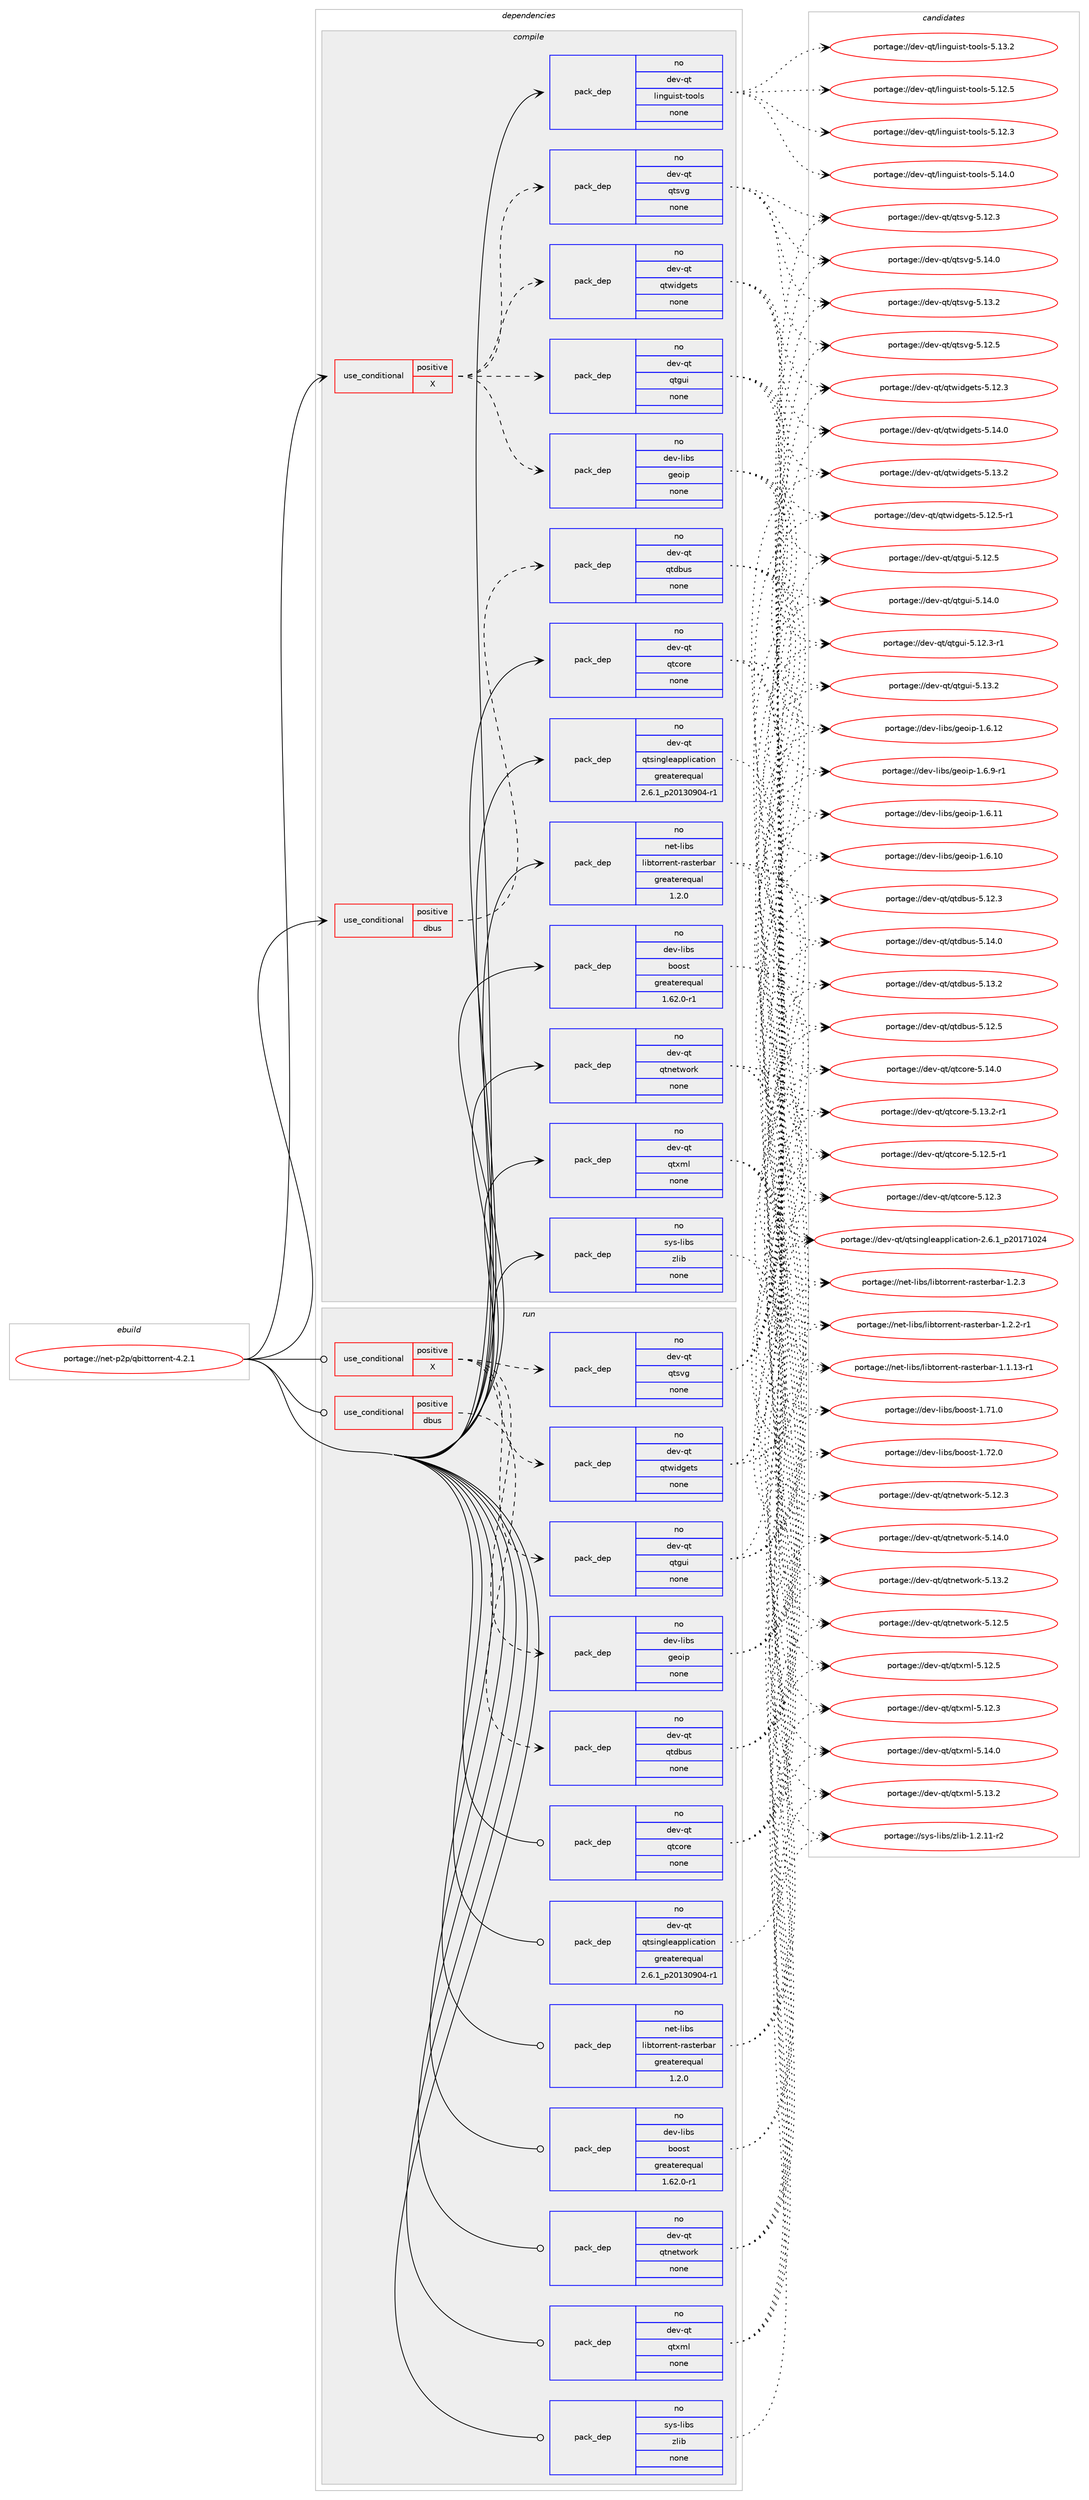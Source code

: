 digraph prolog {

# *************
# Graph options
# *************

newrank=true;
concentrate=true;
compound=true;
graph [rankdir=LR,fontname=Helvetica,fontsize=10,ranksep=1.5];#, ranksep=2.5, nodesep=0.2];
edge  [arrowhead=vee];
node  [fontname=Helvetica,fontsize=10];

# **********
# The ebuild
# **********

subgraph cluster_leftcol {
color=gray;
rank=same;
label=<<i>ebuild</i>>;
id [label="portage://net-p2p/qbittorrent-4.2.1", color=red, width=4, href="../net-p2p/qbittorrent-4.2.1.svg"];
}

# ****************
# The dependencies
# ****************

subgraph cluster_midcol {
color=gray;
label=<<i>dependencies</i>>;
subgraph cluster_compile {
fillcolor="#eeeeee";
style=filled;
label=<<i>compile</i>>;
subgraph cond115 {
dependency557 [label=<<TABLE BORDER="0" CELLBORDER="1" CELLSPACING="0" CELLPADDING="4"><TR><TD ROWSPAN="3" CELLPADDING="10">use_conditional</TD></TR><TR><TD>positive</TD></TR><TR><TD>X</TD></TR></TABLE>>, shape=none, color=red];
subgraph pack431 {
dependency558 [label=<<TABLE BORDER="0" CELLBORDER="1" CELLSPACING="0" CELLPADDING="4" WIDTH="220"><TR><TD ROWSPAN="6" CELLPADDING="30">pack_dep</TD></TR><TR><TD WIDTH="110">no</TD></TR><TR><TD>dev-libs</TD></TR><TR><TD>geoip</TD></TR><TR><TD>none</TD></TR><TR><TD></TD></TR></TABLE>>, shape=none, color=blue];
}
dependency557:e -> dependency558:w [weight=20,style="dashed",arrowhead="vee"];
subgraph pack432 {
dependency559 [label=<<TABLE BORDER="0" CELLBORDER="1" CELLSPACING="0" CELLPADDING="4" WIDTH="220"><TR><TD ROWSPAN="6" CELLPADDING="30">pack_dep</TD></TR><TR><TD WIDTH="110">no</TD></TR><TR><TD>dev-qt</TD></TR><TR><TD>qtgui</TD></TR><TR><TD>none</TD></TR><TR><TD></TD></TR></TABLE>>, shape=none, color=blue];
}
dependency557:e -> dependency559:w [weight=20,style="dashed",arrowhead="vee"];
subgraph pack433 {
dependency560 [label=<<TABLE BORDER="0" CELLBORDER="1" CELLSPACING="0" CELLPADDING="4" WIDTH="220"><TR><TD ROWSPAN="6" CELLPADDING="30">pack_dep</TD></TR><TR><TD WIDTH="110">no</TD></TR><TR><TD>dev-qt</TD></TR><TR><TD>qtsvg</TD></TR><TR><TD>none</TD></TR><TR><TD></TD></TR></TABLE>>, shape=none, color=blue];
}
dependency557:e -> dependency560:w [weight=20,style="dashed",arrowhead="vee"];
subgraph pack434 {
dependency561 [label=<<TABLE BORDER="0" CELLBORDER="1" CELLSPACING="0" CELLPADDING="4" WIDTH="220"><TR><TD ROWSPAN="6" CELLPADDING="30">pack_dep</TD></TR><TR><TD WIDTH="110">no</TD></TR><TR><TD>dev-qt</TD></TR><TR><TD>qtwidgets</TD></TR><TR><TD>none</TD></TR><TR><TD></TD></TR></TABLE>>, shape=none, color=blue];
}
dependency557:e -> dependency561:w [weight=20,style="dashed",arrowhead="vee"];
}
id:e -> dependency557:w [weight=20,style="solid",arrowhead="vee"];
subgraph cond116 {
dependency562 [label=<<TABLE BORDER="0" CELLBORDER="1" CELLSPACING="0" CELLPADDING="4"><TR><TD ROWSPAN="3" CELLPADDING="10">use_conditional</TD></TR><TR><TD>positive</TD></TR><TR><TD>dbus</TD></TR></TABLE>>, shape=none, color=red];
subgraph pack435 {
dependency563 [label=<<TABLE BORDER="0" CELLBORDER="1" CELLSPACING="0" CELLPADDING="4" WIDTH="220"><TR><TD ROWSPAN="6" CELLPADDING="30">pack_dep</TD></TR><TR><TD WIDTH="110">no</TD></TR><TR><TD>dev-qt</TD></TR><TR><TD>qtdbus</TD></TR><TR><TD>none</TD></TR><TR><TD></TD></TR></TABLE>>, shape=none, color=blue];
}
dependency562:e -> dependency563:w [weight=20,style="dashed",arrowhead="vee"];
}
id:e -> dependency562:w [weight=20,style="solid",arrowhead="vee"];
subgraph pack436 {
dependency564 [label=<<TABLE BORDER="0" CELLBORDER="1" CELLSPACING="0" CELLPADDING="4" WIDTH="220"><TR><TD ROWSPAN="6" CELLPADDING="30">pack_dep</TD></TR><TR><TD WIDTH="110">no</TD></TR><TR><TD>dev-libs</TD></TR><TR><TD>boost</TD></TR><TR><TD>greaterequal</TD></TR><TR><TD>1.62.0-r1</TD></TR></TABLE>>, shape=none, color=blue];
}
id:e -> dependency564:w [weight=20,style="solid",arrowhead="vee"];
subgraph pack437 {
dependency565 [label=<<TABLE BORDER="0" CELLBORDER="1" CELLSPACING="0" CELLPADDING="4" WIDTH="220"><TR><TD ROWSPAN="6" CELLPADDING="30">pack_dep</TD></TR><TR><TD WIDTH="110">no</TD></TR><TR><TD>dev-qt</TD></TR><TR><TD>linguist-tools</TD></TR><TR><TD>none</TD></TR><TR><TD></TD></TR></TABLE>>, shape=none, color=blue];
}
id:e -> dependency565:w [weight=20,style="solid",arrowhead="vee"];
subgraph pack438 {
dependency566 [label=<<TABLE BORDER="0" CELLBORDER="1" CELLSPACING="0" CELLPADDING="4" WIDTH="220"><TR><TD ROWSPAN="6" CELLPADDING="30">pack_dep</TD></TR><TR><TD WIDTH="110">no</TD></TR><TR><TD>dev-qt</TD></TR><TR><TD>qtcore</TD></TR><TR><TD>none</TD></TR><TR><TD></TD></TR></TABLE>>, shape=none, color=blue];
}
id:e -> dependency566:w [weight=20,style="solid",arrowhead="vee"];
subgraph pack439 {
dependency567 [label=<<TABLE BORDER="0" CELLBORDER="1" CELLSPACING="0" CELLPADDING="4" WIDTH="220"><TR><TD ROWSPAN="6" CELLPADDING="30">pack_dep</TD></TR><TR><TD WIDTH="110">no</TD></TR><TR><TD>dev-qt</TD></TR><TR><TD>qtnetwork</TD></TR><TR><TD>none</TD></TR><TR><TD></TD></TR></TABLE>>, shape=none, color=blue];
}
id:e -> dependency567:w [weight=20,style="solid",arrowhead="vee"];
subgraph pack440 {
dependency568 [label=<<TABLE BORDER="0" CELLBORDER="1" CELLSPACING="0" CELLPADDING="4" WIDTH="220"><TR><TD ROWSPAN="6" CELLPADDING="30">pack_dep</TD></TR><TR><TD WIDTH="110">no</TD></TR><TR><TD>dev-qt</TD></TR><TR><TD>qtsingleapplication</TD></TR><TR><TD>greaterequal</TD></TR><TR><TD>2.6.1_p20130904-r1</TD></TR></TABLE>>, shape=none, color=blue];
}
id:e -> dependency568:w [weight=20,style="solid",arrowhead="vee"];
subgraph pack441 {
dependency569 [label=<<TABLE BORDER="0" CELLBORDER="1" CELLSPACING="0" CELLPADDING="4" WIDTH="220"><TR><TD ROWSPAN="6" CELLPADDING="30">pack_dep</TD></TR><TR><TD WIDTH="110">no</TD></TR><TR><TD>dev-qt</TD></TR><TR><TD>qtxml</TD></TR><TR><TD>none</TD></TR><TR><TD></TD></TR></TABLE>>, shape=none, color=blue];
}
id:e -> dependency569:w [weight=20,style="solid",arrowhead="vee"];
subgraph pack442 {
dependency570 [label=<<TABLE BORDER="0" CELLBORDER="1" CELLSPACING="0" CELLPADDING="4" WIDTH="220"><TR><TD ROWSPAN="6" CELLPADDING="30">pack_dep</TD></TR><TR><TD WIDTH="110">no</TD></TR><TR><TD>net-libs</TD></TR><TR><TD>libtorrent-rasterbar</TD></TR><TR><TD>greaterequal</TD></TR><TR><TD>1.2.0</TD></TR></TABLE>>, shape=none, color=blue];
}
id:e -> dependency570:w [weight=20,style="solid",arrowhead="vee"];
subgraph pack443 {
dependency571 [label=<<TABLE BORDER="0" CELLBORDER="1" CELLSPACING="0" CELLPADDING="4" WIDTH="220"><TR><TD ROWSPAN="6" CELLPADDING="30">pack_dep</TD></TR><TR><TD WIDTH="110">no</TD></TR><TR><TD>sys-libs</TD></TR><TR><TD>zlib</TD></TR><TR><TD>none</TD></TR><TR><TD></TD></TR></TABLE>>, shape=none, color=blue];
}
id:e -> dependency571:w [weight=20,style="solid",arrowhead="vee"];
}
subgraph cluster_compileandrun {
fillcolor="#eeeeee";
style=filled;
label=<<i>compile and run</i>>;
}
subgraph cluster_run {
fillcolor="#eeeeee";
style=filled;
label=<<i>run</i>>;
subgraph cond117 {
dependency572 [label=<<TABLE BORDER="0" CELLBORDER="1" CELLSPACING="0" CELLPADDING="4"><TR><TD ROWSPAN="3" CELLPADDING="10">use_conditional</TD></TR><TR><TD>positive</TD></TR><TR><TD>X</TD></TR></TABLE>>, shape=none, color=red];
subgraph pack444 {
dependency573 [label=<<TABLE BORDER="0" CELLBORDER="1" CELLSPACING="0" CELLPADDING="4" WIDTH="220"><TR><TD ROWSPAN="6" CELLPADDING="30">pack_dep</TD></TR><TR><TD WIDTH="110">no</TD></TR><TR><TD>dev-libs</TD></TR><TR><TD>geoip</TD></TR><TR><TD>none</TD></TR><TR><TD></TD></TR></TABLE>>, shape=none, color=blue];
}
dependency572:e -> dependency573:w [weight=20,style="dashed",arrowhead="vee"];
subgraph pack445 {
dependency574 [label=<<TABLE BORDER="0" CELLBORDER="1" CELLSPACING="0" CELLPADDING="4" WIDTH="220"><TR><TD ROWSPAN="6" CELLPADDING="30">pack_dep</TD></TR><TR><TD WIDTH="110">no</TD></TR><TR><TD>dev-qt</TD></TR><TR><TD>qtgui</TD></TR><TR><TD>none</TD></TR><TR><TD></TD></TR></TABLE>>, shape=none, color=blue];
}
dependency572:e -> dependency574:w [weight=20,style="dashed",arrowhead="vee"];
subgraph pack446 {
dependency575 [label=<<TABLE BORDER="0" CELLBORDER="1" CELLSPACING="0" CELLPADDING="4" WIDTH="220"><TR><TD ROWSPAN="6" CELLPADDING="30">pack_dep</TD></TR><TR><TD WIDTH="110">no</TD></TR><TR><TD>dev-qt</TD></TR><TR><TD>qtsvg</TD></TR><TR><TD>none</TD></TR><TR><TD></TD></TR></TABLE>>, shape=none, color=blue];
}
dependency572:e -> dependency575:w [weight=20,style="dashed",arrowhead="vee"];
subgraph pack447 {
dependency576 [label=<<TABLE BORDER="0" CELLBORDER="1" CELLSPACING="0" CELLPADDING="4" WIDTH="220"><TR><TD ROWSPAN="6" CELLPADDING="30">pack_dep</TD></TR><TR><TD WIDTH="110">no</TD></TR><TR><TD>dev-qt</TD></TR><TR><TD>qtwidgets</TD></TR><TR><TD>none</TD></TR><TR><TD></TD></TR></TABLE>>, shape=none, color=blue];
}
dependency572:e -> dependency576:w [weight=20,style="dashed",arrowhead="vee"];
}
id:e -> dependency572:w [weight=20,style="solid",arrowhead="odot"];
subgraph cond118 {
dependency577 [label=<<TABLE BORDER="0" CELLBORDER="1" CELLSPACING="0" CELLPADDING="4"><TR><TD ROWSPAN="3" CELLPADDING="10">use_conditional</TD></TR><TR><TD>positive</TD></TR><TR><TD>dbus</TD></TR></TABLE>>, shape=none, color=red];
subgraph pack448 {
dependency578 [label=<<TABLE BORDER="0" CELLBORDER="1" CELLSPACING="0" CELLPADDING="4" WIDTH="220"><TR><TD ROWSPAN="6" CELLPADDING="30">pack_dep</TD></TR><TR><TD WIDTH="110">no</TD></TR><TR><TD>dev-qt</TD></TR><TR><TD>qtdbus</TD></TR><TR><TD>none</TD></TR><TR><TD></TD></TR></TABLE>>, shape=none, color=blue];
}
dependency577:e -> dependency578:w [weight=20,style="dashed",arrowhead="vee"];
}
id:e -> dependency577:w [weight=20,style="solid",arrowhead="odot"];
subgraph pack449 {
dependency579 [label=<<TABLE BORDER="0" CELLBORDER="1" CELLSPACING="0" CELLPADDING="4" WIDTH="220"><TR><TD ROWSPAN="6" CELLPADDING="30">pack_dep</TD></TR><TR><TD WIDTH="110">no</TD></TR><TR><TD>dev-libs</TD></TR><TR><TD>boost</TD></TR><TR><TD>greaterequal</TD></TR><TR><TD>1.62.0-r1</TD></TR></TABLE>>, shape=none, color=blue];
}
id:e -> dependency579:w [weight=20,style="solid",arrowhead="odot"];
subgraph pack450 {
dependency580 [label=<<TABLE BORDER="0" CELLBORDER="1" CELLSPACING="0" CELLPADDING="4" WIDTH="220"><TR><TD ROWSPAN="6" CELLPADDING="30">pack_dep</TD></TR><TR><TD WIDTH="110">no</TD></TR><TR><TD>dev-qt</TD></TR><TR><TD>qtcore</TD></TR><TR><TD>none</TD></TR><TR><TD></TD></TR></TABLE>>, shape=none, color=blue];
}
id:e -> dependency580:w [weight=20,style="solid",arrowhead="odot"];
subgraph pack451 {
dependency581 [label=<<TABLE BORDER="0" CELLBORDER="1" CELLSPACING="0" CELLPADDING="4" WIDTH="220"><TR><TD ROWSPAN="6" CELLPADDING="30">pack_dep</TD></TR><TR><TD WIDTH="110">no</TD></TR><TR><TD>dev-qt</TD></TR><TR><TD>qtnetwork</TD></TR><TR><TD>none</TD></TR><TR><TD></TD></TR></TABLE>>, shape=none, color=blue];
}
id:e -> dependency581:w [weight=20,style="solid",arrowhead="odot"];
subgraph pack452 {
dependency582 [label=<<TABLE BORDER="0" CELLBORDER="1" CELLSPACING="0" CELLPADDING="4" WIDTH="220"><TR><TD ROWSPAN="6" CELLPADDING="30">pack_dep</TD></TR><TR><TD WIDTH="110">no</TD></TR><TR><TD>dev-qt</TD></TR><TR><TD>qtsingleapplication</TD></TR><TR><TD>greaterequal</TD></TR><TR><TD>2.6.1_p20130904-r1</TD></TR></TABLE>>, shape=none, color=blue];
}
id:e -> dependency582:w [weight=20,style="solid",arrowhead="odot"];
subgraph pack453 {
dependency583 [label=<<TABLE BORDER="0" CELLBORDER="1" CELLSPACING="0" CELLPADDING="4" WIDTH="220"><TR><TD ROWSPAN="6" CELLPADDING="30">pack_dep</TD></TR><TR><TD WIDTH="110">no</TD></TR><TR><TD>dev-qt</TD></TR><TR><TD>qtxml</TD></TR><TR><TD>none</TD></TR><TR><TD></TD></TR></TABLE>>, shape=none, color=blue];
}
id:e -> dependency583:w [weight=20,style="solid",arrowhead="odot"];
subgraph pack454 {
dependency584 [label=<<TABLE BORDER="0" CELLBORDER="1" CELLSPACING="0" CELLPADDING="4" WIDTH="220"><TR><TD ROWSPAN="6" CELLPADDING="30">pack_dep</TD></TR><TR><TD WIDTH="110">no</TD></TR><TR><TD>net-libs</TD></TR><TR><TD>libtorrent-rasterbar</TD></TR><TR><TD>greaterequal</TD></TR><TR><TD>1.2.0</TD></TR></TABLE>>, shape=none, color=blue];
}
id:e -> dependency584:w [weight=20,style="solid",arrowhead="odot"];
subgraph pack455 {
dependency585 [label=<<TABLE BORDER="0" CELLBORDER="1" CELLSPACING="0" CELLPADDING="4" WIDTH="220"><TR><TD ROWSPAN="6" CELLPADDING="30">pack_dep</TD></TR><TR><TD WIDTH="110">no</TD></TR><TR><TD>sys-libs</TD></TR><TR><TD>zlib</TD></TR><TR><TD>none</TD></TR><TR><TD></TD></TR></TABLE>>, shape=none, color=blue];
}
id:e -> dependency585:w [weight=20,style="solid",arrowhead="odot"];
}
}

# **************
# The candidates
# **************

subgraph cluster_choices {
rank=same;
color=gray;
label=<<i>candidates</i>>;

subgraph choice431 {
color=black;
nodesep=1;
choiceportage1001011184510810598115471031011111051124549465446574511449 [label="portage://dev-libs/geoip-1.6.9-r1", color=red, width=4,href="../dev-libs/geoip-1.6.9-r1.svg"];
choiceportage10010111845108105981154710310111110511245494654464950 [label="portage://dev-libs/geoip-1.6.12", color=red, width=4,href="../dev-libs/geoip-1.6.12.svg"];
choiceportage10010111845108105981154710310111110511245494654464949 [label="portage://dev-libs/geoip-1.6.11", color=red, width=4,href="../dev-libs/geoip-1.6.11.svg"];
choiceportage10010111845108105981154710310111110511245494654464948 [label="portage://dev-libs/geoip-1.6.10", color=red, width=4,href="../dev-libs/geoip-1.6.10.svg"];
dependency558:e -> choiceportage1001011184510810598115471031011111051124549465446574511449:w [style=dotted,weight="100"];
dependency558:e -> choiceportage10010111845108105981154710310111110511245494654464950:w [style=dotted,weight="100"];
dependency558:e -> choiceportage10010111845108105981154710310111110511245494654464949:w [style=dotted,weight="100"];
dependency558:e -> choiceportage10010111845108105981154710310111110511245494654464948:w [style=dotted,weight="100"];
}
subgraph choice432 {
color=black;
nodesep=1;
choiceportage100101118451131164711311610311710545534649524648 [label="portage://dev-qt/qtgui-5.14.0", color=red, width=4,href="../dev-qt/qtgui-5.14.0.svg"];
choiceportage100101118451131164711311610311710545534649514650 [label="portage://dev-qt/qtgui-5.13.2", color=red, width=4,href="../dev-qt/qtgui-5.13.2.svg"];
choiceportage100101118451131164711311610311710545534649504653 [label="portage://dev-qt/qtgui-5.12.5", color=red, width=4,href="../dev-qt/qtgui-5.12.5.svg"];
choiceportage1001011184511311647113116103117105455346495046514511449 [label="portage://dev-qt/qtgui-5.12.3-r1", color=red, width=4,href="../dev-qt/qtgui-5.12.3-r1.svg"];
dependency559:e -> choiceportage100101118451131164711311610311710545534649524648:w [style=dotted,weight="100"];
dependency559:e -> choiceportage100101118451131164711311610311710545534649514650:w [style=dotted,weight="100"];
dependency559:e -> choiceportage100101118451131164711311610311710545534649504653:w [style=dotted,weight="100"];
dependency559:e -> choiceportage1001011184511311647113116103117105455346495046514511449:w [style=dotted,weight="100"];
}
subgraph choice433 {
color=black;
nodesep=1;
choiceportage100101118451131164711311611511810345534649524648 [label="portage://dev-qt/qtsvg-5.14.0", color=red, width=4,href="../dev-qt/qtsvg-5.14.0.svg"];
choiceportage100101118451131164711311611511810345534649514650 [label="portage://dev-qt/qtsvg-5.13.2", color=red, width=4,href="../dev-qt/qtsvg-5.13.2.svg"];
choiceportage100101118451131164711311611511810345534649504653 [label="portage://dev-qt/qtsvg-5.12.5", color=red, width=4,href="../dev-qt/qtsvg-5.12.5.svg"];
choiceportage100101118451131164711311611511810345534649504651 [label="portage://dev-qt/qtsvg-5.12.3", color=red, width=4,href="../dev-qt/qtsvg-5.12.3.svg"];
dependency560:e -> choiceportage100101118451131164711311611511810345534649524648:w [style=dotted,weight="100"];
dependency560:e -> choiceportage100101118451131164711311611511810345534649514650:w [style=dotted,weight="100"];
dependency560:e -> choiceportage100101118451131164711311611511810345534649504653:w [style=dotted,weight="100"];
dependency560:e -> choiceportage100101118451131164711311611511810345534649504651:w [style=dotted,weight="100"];
}
subgraph choice434 {
color=black;
nodesep=1;
choiceportage100101118451131164711311611910510010310111611545534649524648 [label="portage://dev-qt/qtwidgets-5.14.0", color=red, width=4,href="../dev-qt/qtwidgets-5.14.0.svg"];
choiceportage100101118451131164711311611910510010310111611545534649514650 [label="portage://dev-qt/qtwidgets-5.13.2", color=red, width=4,href="../dev-qt/qtwidgets-5.13.2.svg"];
choiceportage1001011184511311647113116119105100103101116115455346495046534511449 [label="portage://dev-qt/qtwidgets-5.12.5-r1", color=red, width=4,href="../dev-qt/qtwidgets-5.12.5-r1.svg"];
choiceportage100101118451131164711311611910510010310111611545534649504651 [label="portage://dev-qt/qtwidgets-5.12.3", color=red, width=4,href="../dev-qt/qtwidgets-5.12.3.svg"];
dependency561:e -> choiceportage100101118451131164711311611910510010310111611545534649524648:w [style=dotted,weight="100"];
dependency561:e -> choiceportage100101118451131164711311611910510010310111611545534649514650:w [style=dotted,weight="100"];
dependency561:e -> choiceportage1001011184511311647113116119105100103101116115455346495046534511449:w [style=dotted,weight="100"];
dependency561:e -> choiceportage100101118451131164711311611910510010310111611545534649504651:w [style=dotted,weight="100"];
}
subgraph choice435 {
color=black;
nodesep=1;
choiceportage10010111845113116471131161009811711545534649524648 [label="portage://dev-qt/qtdbus-5.14.0", color=red, width=4,href="../dev-qt/qtdbus-5.14.0.svg"];
choiceportage10010111845113116471131161009811711545534649514650 [label="portage://dev-qt/qtdbus-5.13.2", color=red, width=4,href="../dev-qt/qtdbus-5.13.2.svg"];
choiceportage10010111845113116471131161009811711545534649504653 [label="portage://dev-qt/qtdbus-5.12.5", color=red, width=4,href="../dev-qt/qtdbus-5.12.5.svg"];
choiceportage10010111845113116471131161009811711545534649504651 [label="portage://dev-qt/qtdbus-5.12.3", color=red, width=4,href="../dev-qt/qtdbus-5.12.3.svg"];
dependency563:e -> choiceportage10010111845113116471131161009811711545534649524648:w [style=dotted,weight="100"];
dependency563:e -> choiceportage10010111845113116471131161009811711545534649514650:w [style=dotted,weight="100"];
dependency563:e -> choiceportage10010111845113116471131161009811711545534649504653:w [style=dotted,weight="100"];
dependency563:e -> choiceportage10010111845113116471131161009811711545534649504651:w [style=dotted,weight="100"];
}
subgraph choice436 {
color=black;
nodesep=1;
choiceportage1001011184510810598115479811111111511645494655504648 [label="portage://dev-libs/boost-1.72.0", color=red, width=4,href="../dev-libs/boost-1.72.0.svg"];
choiceportage1001011184510810598115479811111111511645494655494648 [label="portage://dev-libs/boost-1.71.0", color=red, width=4,href="../dev-libs/boost-1.71.0.svg"];
dependency564:e -> choiceportage1001011184510810598115479811111111511645494655504648:w [style=dotted,weight="100"];
dependency564:e -> choiceportage1001011184510810598115479811111111511645494655494648:w [style=dotted,weight="100"];
}
subgraph choice437 {
color=black;
nodesep=1;
choiceportage10010111845113116471081051101031171051151164511611111110811545534649524648 [label="portage://dev-qt/linguist-tools-5.14.0", color=red, width=4,href="../dev-qt/linguist-tools-5.14.0.svg"];
choiceportage10010111845113116471081051101031171051151164511611111110811545534649514650 [label="portage://dev-qt/linguist-tools-5.13.2", color=red, width=4,href="../dev-qt/linguist-tools-5.13.2.svg"];
choiceportage10010111845113116471081051101031171051151164511611111110811545534649504653 [label="portage://dev-qt/linguist-tools-5.12.5", color=red, width=4,href="../dev-qt/linguist-tools-5.12.5.svg"];
choiceportage10010111845113116471081051101031171051151164511611111110811545534649504651 [label="portage://dev-qt/linguist-tools-5.12.3", color=red, width=4,href="../dev-qt/linguist-tools-5.12.3.svg"];
dependency565:e -> choiceportage10010111845113116471081051101031171051151164511611111110811545534649524648:w [style=dotted,weight="100"];
dependency565:e -> choiceportage10010111845113116471081051101031171051151164511611111110811545534649514650:w [style=dotted,weight="100"];
dependency565:e -> choiceportage10010111845113116471081051101031171051151164511611111110811545534649504653:w [style=dotted,weight="100"];
dependency565:e -> choiceportage10010111845113116471081051101031171051151164511611111110811545534649504651:w [style=dotted,weight="100"];
}
subgraph choice438 {
color=black;
nodesep=1;
choiceportage10010111845113116471131169911111410145534649524648 [label="portage://dev-qt/qtcore-5.14.0", color=red, width=4,href="../dev-qt/qtcore-5.14.0.svg"];
choiceportage100101118451131164711311699111114101455346495146504511449 [label="portage://dev-qt/qtcore-5.13.2-r1", color=red, width=4,href="../dev-qt/qtcore-5.13.2-r1.svg"];
choiceportage100101118451131164711311699111114101455346495046534511449 [label="portage://dev-qt/qtcore-5.12.5-r1", color=red, width=4,href="../dev-qt/qtcore-5.12.5-r1.svg"];
choiceportage10010111845113116471131169911111410145534649504651 [label="portage://dev-qt/qtcore-5.12.3", color=red, width=4,href="../dev-qt/qtcore-5.12.3.svg"];
dependency566:e -> choiceportage10010111845113116471131169911111410145534649524648:w [style=dotted,weight="100"];
dependency566:e -> choiceportage100101118451131164711311699111114101455346495146504511449:w [style=dotted,weight="100"];
dependency566:e -> choiceportage100101118451131164711311699111114101455346495046534511449:w [style=dotted,weight="100"];
dependency566:e -> choiceportage10010111845113116471131169911111410145534649504651:w [style=dotted,weight="100"];
}
subgraph choice439 {
color=black;
nodesep=1;
choiceportage100101118451131164711311611010111611911111410745534649524648 [label="portage://dev-qt/qtnetwork-5.14.0", color=red, width=4,href="../dev-qt/qtnetwork-5.14.0.svg"];
choiceportage100101118451131164711311611010111611911111410745534649514650 [label="portage://dev-qt/qtnetwork-5.13.2", color=red, width=4,href="../dev-qt/qtnetwork-5.13.2.svg"];
choiceportage100101118451131164711311611010111611911111410745534649504653 [label="portage://dev-qt/qtnetwork-5.12.5", color=red, width=4,href="../dev-qt/qtnetwork-5.12.5.svg"];
choiceportage100101118451131164711311611010111611911111410745534649504651 [label="portage://dev-qt/qtnetwork-5.12.3", color=red, width=4,href="../dev-qt/qtnetwork-5.12.3.svg"];
dependency567:e -> choiceportage100101118451131164711311611010111611911111410745534649524648:w [style=dotted,weight="100"];
dependency567:e -> choiceportage100101118451131164711311611010111611911111410745534649514650:w [style=dotted,weight="100"];
dependency567:e -> choiceportage100101118451131164711311611010111611911111410745534649504653:w [style=dotted,weight="100"];
dependency567:e -> choiceportage100101118451131164711311611010111611911111410745534649504651:w [style=dotted,weight="100"];
}
subgraph choice440 {
color=black;
nodesep=1;
choiceportage1001011184511311647113116115105110103108101971121121081059997116105111110455046544649951125048495549485052 [label="portage://dev-qt/qtsingleapplication-2.6.1_p20171024", color=red, width=4,href="../dev-qt/qtsingleapplication-2.6.1_p20171024.svg"];
dependency568:e -> choiceportage1001011184511311647113116115105110103108101971121121081059997116105111110455046544649951125048495549485052:w [style=dotted,weight="100"];
}
subgraph choice441 {
color=black;
nodesep=1;
choiceportage100101118451131164711311612010910845534649524648 [label="portage://dev-qt/qtxml-5.14.0", color=red, width=4,href="../dev-qt/qtxml-5.14.0.svg"];
choiceportage100101118451131164711311612010910845534649514650 [label="portage://dev-qt/qtxml-5.13.2", color=red, width=4,href="../dev-qt/qtxml-5.13.2.svg"];
choiceportage100101118451131164711311612010910845534649504653 [label="portage://dev-qt/qtxml-5.12.5", color=red, width=4,href="../dev-qt/qtxml-5.12.5.svg"];
choiceportage100101118451131164711311612010910845534649504651 [label="portage://dev-qt/qtxml-5.12.3", color=red, width=4,href="../dev-qt/qtxml-5.12.3.svg"];
dependency569:e -> choiceportage100101118451131164711311612010910845534649524648:w [style=dotted,weight="100"];
dependency569:e -> choiceportage100101118451131164711311612010910845534649514650:w [style=dotted,weight="100"];
dependency569:e -> choiceportage100101118451131164711311612010910845534649504653:w [style=dotted,weight="100"];
dependency569:e -> choiceportage100101118451131164711311612010910845534649504651:w [style=dotted,weight="100"];
}
subgraph choice442 {
color=black;
nodesep=1;
choiceportage1101011164510810598115471081059811611111411410111011645114971151161011149897114454946504651 [label="portage://net-libs/libtorrent-rasterbar-1.2.3", color=red, width=4,href="../net-libs/libtorrent-rasterbar-1.2.3.svg"];
choiceportage11010111645108105981154710810598116111114114101110116451149711511610111498971144549465046504511449 [label="portage://net-libs/libtorrent-rasterbar-1.2.2-r1", color=red, width=4,href="../net-libs/libtorrent-rasterbar-1.2.2-r1.svg"];
choiceportage1101011164510810598115471081059811611111411410111011645114971151161011149897114454946494649514511449 [label="portage://net-libs/libtorrent-rasterbar-1.1.13-r1", color=red, width=4,href="../net-libs/libtorrent-rasterbar-1.1.13-r1.svg"];
dependency570:e -> choiceportage1101011164510810598115471081059811611111411410111011645114971151161011149897114454946504651:w [style=dotted,weight="100"];
dependency570:e -> choiceportage11010111645108105981154710810598116111114114101110116451149711511610111498971144549465046504511449:w [style=dotted,weight="100"];
dependency570:e -> choiceportage1101011164510810598115471081059811611111411410111011645114971151161011149897114454946494649514511449:w [style=dotted,weight="100"];
}
subgraph choice443 {
color=black;
nodesep=1;
choiceportage11512111545108105981154712210810598454946504649494511450 [label="portage://sys-libs/zlib-1.2.11-r2", color=red, width=4,href="../sys-libs/zlib-1.2.11-r2.svg"];
dependency571:e -> choiceportage11512111545108105981154712210810598454946504649494511450:w [style=dotted,weight="100"];
}
subgraph choice444 {
color=black;
nodesep=1;
choiceportage1001011184510810598115471031011111051124549465446574511449 [label="portage://dev-libs/geoip-1.6.9-r1", color=red, width=4,href="../dev-libs/geoip-1.6.9-r1.svg"];
choiceportage10010111845108105981154710310111110511245494654464950 [label="portage://dev-libs/geoip-1.6.12", color=red, width=4,href="../dev-libs/geoip-1.6.12.svg"];
choiceportage10010111845108105981154710310111110511245494654464949 [label="portage://dev-libs/geoip-1.6.11", color=red, width=4,href="../dev-libs/geoip-1.6.11.svg"];
choiceportage10010111845108105981154710310111110511245494654464948 [label="portage://dev-libs/geoip-1.6.10", color=red, width=4,href="../dev-libs/geoip-1.6.10.svg"];
dependency573:e -> choiceportage1001011184510810598115471031011111051124549465446574511449:w [style=dotted,weight="100"];
dependency573:e -> choiceportage10010111845108105981154710310111110511245494654464950:w [style=dotted,weight="100"];
dependency573:e -> choiceportage10010111845108105981154710310111110511245494654464949:w [style=dotted,weight="100"];
dependency573:e -> choiceportage10010111845108105981154710310111110511245494654464948:w [style=dotted,weight="100"];
}
subgraph choice445 {
color=black;
nodesep=1;
choiceportage100101118451131164711311610311710545534649524648 [label="portage://dev-qt/qtgui-5.14.0", color=red, width=4,href="../dev-qt/qtgui-5.14.0.svg"];
choiceportage100101118451131164711311610311710545534649514650 [label="portage://dev-qt/qtgui-5.13.2", color=red, width=4,href="../dev-qt/qtgui-5.13.2.svg"];
choiceportage100101118451131164711311610311710545534649504653 [label="portage://dev-qt/qtgui-5.12.5", color=red, width=4,href="../dev-qt/qtgui-5.12.5.svg"];
choiceportage1001011184511311647113116103117105455346495046514511449 [label="portage://dev-qt/qtgui-5.12.3-r1", color=red, width=4,href="../dev-qt/qtgui-5.12.3-r1.svg"];
dependency574:e -> choiceportage100101118451131164711311610311710545534649524648:w [style=dotted,weight="100"];
dependency574:e -> choiceportage100101118451131164711311610311710545534649514650:w [style=dotted,weight="100"];
dependency574:e -> choiceportage100101118451131164711311610311710545534649504653:w [style=dotted,weight="100"];
dependency574:e -> choiceportage1001011184511311647113116103117105455346495046514511449:w [style=dotted,weight="100"];
}
subgraph choice446 {
color=black;
nodesep=1;
choiceportage100101118451131164711311611511810345534649524648 [label="portage://dev-qt/qtsvg-5.14.0", color=red, width=4,href="../dev-qt/qtsvg-5.14.0.svg"];
choiceportage100101118451131164711311611511810345534649514650 [label="portage://dev-qt/qtsvg-5.13.2", color=red, width=4,href="../dev-qt/qtsvg-5.13.2.svg"];
choiceportage100101118451131164711311611511810345534649504653 [label="portage://dev-qt/qtsvg-5.12.5", color=red, width=4,href="../dev-qt/qtsvg-5.12.5.svg"];
choiceportage100101118451131164711311611511810345534649504651 [label="portage://dev-qt/qtsvg-5.12.3", color=red, width=4,href="../dev-qt/qtsvg-5.12.3.svg"];
dependency575:e -> choiceportage100101118451131164711311611511810345534649524648:w [style=dotted,weight="100"];
dependency575:e -> choiceportage100101118451131164711311611511810345534649514650:w [style=dotted,weight="100"];
dependency575:e -> choiceportage100101118451131164711311611511810345534649504653:w [style=dotted,weight="100"];
dependency575:e -> choiceportage100101118451131164711311611511810345534649504651:w [style=dotted,weight="100"];
}
subgraph choice447 {
color=black;
nodesep=1;
choiceportage100101118451131164711311611910510010310111611545534649524648 [label="portage://dev-qt/qtwidgets-5.14.0", color=red, width=4,href="../dev-qt/qtwidgets-5.14.0.svg"];
choiceportage100101118451131164711311611910510010310111611545534649514650 [label="portage://dev-qt/qtwidgets-5.13.2", color=red, width=4,href="../dev-qt/qtwidgets-5.13.2.svg"];
choiceportage1001011184511311647113116119105100103101116115455346495046534511449 [label="portage://dev-qt/qtwidgets-5.12.5-r1", color=red, width=4,href="../dev-qt/qtwidgets-5.12.5-r1.svg"];
choiceportage100101118451131164711311611910510010310111611545534649504651 [label="portage://dev-qt/qtwidgets-5.12.3", color=red, width=4,href="../dev-qt/qtwidgets-5.12.3.svg"];
dependency576:e -> choiceportage100101118451131164711311611910510010310111611545534649524648:w [style=dotted,weight="100"];
dependency576:e -> choiceportage100101118451131164711311611910510010310111611545534649514650:w [style=dotted,weight="100"];
dependency576:e -> choiceportage1001011184511311647113116119105100103101116115455346495046534511449:w [style=dotted,weight="100"];
dependency576:e -> choiceportage100101118451131164711311611910510010310111611545534649504651:w [style=dotted,weight="100"];
}
subgraph choice448 {
color=black;
nodesep=1;
choiceportage10010111845113116471131161009811711545534649524648 [label="portage://dev-qt/qtdbus-5.14.0", color=red, width=4,href="../dev-qt/qtdbus-5.14.0.svg"];
choiceportage10010111845113116471131161009811711545534649514650 [label="portage://dev-qt/qtdbus-5.13.2", color=red, width=4,href="../dev-qt/qtdbus-5.13.2.svg"];
choiceportage10010111845113116471131161009811711545534649504653 [label="portage://dev-qt/qtdbus-5.12.5", color=red, width=4,href="../dev-qt/qtdbus-5.12.5.svg"];
choiceportage10010111845113116471131161009811711545534649504651 [label="portage://dev-qt/qtdbus-5.12.3", color=red, width=4,href="../dev-qt/qtdbus-5.12.3.svg"];
dependency578:e -> choiceportage10010111845113116471131161009811711545534649524648:w [style=dotted,weight="100"];
dependency578:e -> choiceportage10010111845113116471131161009811711545534649514650:w [style=dotted,weight="100"];
dependency578:e -> choiceportage10010111845113116471131161009811711545534649504653:w [style=dotted,weight="100"];
dependency578:e -> choiceportage10010111845113116471131161009811711545534649504651:w [style=dotted,weight="100"];
}
subgraph choice449 {
color=black;
nodesep=1;
choiceportage1001011184510810598115479811111111511645494655504648 [label="portage://dev-libs/boost-1.72.0", color=red, width=4,href="../dev-libs/boost-1.72.0.svg"];
choiceportage1001011184510810598115479811111111511645494655494648 [label="portage://dev-libs/boost-1.71.0", color=red, width=4,href="../dev-libs/boost-1.71.0.svg"];
dependency579:e -> choiceportage1001011184510810598115479811111111511645494655504648:w [style=dotted,weight="100"];
dependency579:e -> choiceportage1001011184510810598115479811111111511645494655494648:w [style=dotted,weight="100"];
}
subgraph choice450 {
color=black;
nodesep=1;
choiceportage10010111845113116471131169911111410145534649524648 [label="portage://dev-qt/qtcore-5.14.0", color=red, width=4,href="../dev-qt/qtcore-5.14.0.svg"];
choiceportage100101118451131164711311699111114101455346495146504511449 [label="portage://dev-qt/qtcore-5.13.2-r1", color=red, width=4,href="../dev-qt/qtcore-5.13.2-r1.svg"];
choiceportage100101118451131164711311699111114101455346495046534511449 [label="portage://dev-qt/qtcore-5.12.5-r1", color=red, width=4,href="../dev-qt/qtcore-5.12.5-r1.svg"];
choiceportage10010111845113116471131169911111410145534649504651 [label="portage://dev-qt/qtcore-5.12.3", color=red, width=4,href="../dev-qt/qtcore-5.12.3.svg"];
dependency580:e -> choiceportage10010111845113116471131169911111410145534649524648:w [style=dotted,weight="100"];
dependency580:e -> choiceportage100101118451131164711311699111114101455346495146504511449:w [style=dotted,weight="100"];
dependency580:e -> choiceportage100101118451131164711311699111114101455346495046534511449:w [style=dotted,weight="100"];
dependency580:e -> choiceportage10010111845113116471131169911111410145534649504651:w [style=dotted,weight="100"];
}
subgraph choice451 {
color=black;
nodesep=1;
choiceportage100101118451131164711311611010111611911111410745534649524648 [label="portage://dev-qt/qtnetwork-5.14.0", color=red, width=4,href="../dev-qt/qtnetwork-5.14.0.svg"];
choiceportage100101118451131164711311611010111611911111410745534649514650 [label="portage://dev-qt/qtnetwork-5.13.2", color=red, width=4,href="../dev-qt/qtnetwork-5.13.2.svg"];
choiceportage100101118451131164711311611010111611911111410745534649504653 [label="portage://dev-qt/qtnetwork-5.12.5", color=red, width=4,href="../dev-qt/qtnetwork-5.12.5.svg"];
choiceportage100101118451131164711311611010111611911111410745534649504651 [label="portage://dev-qt/qtnetwork-5.12.3", color=red, width=4,href="../dev-qt/qtnetwork-5.12.3.svg"];
dependency581:e -> choiceportage100101118451131164711311611010111611911111410745534649524648:w [style=dotted,weight="100"];
dependency581:e -> choiceportage100101118451131164711311611010111611911111410745534649514650:w [style=dotted,weight="100"];
dependency581:e -> choiceportage100101118451131164711311611010111611911111410745534649504653:w [style=dotted,weight="100"];
dependency581:e -> choiceportage100101118451131164711311611010111611911111410745534649504651:w [style=dotted,weight="100"];
}
subgraph choice452 {
color=black;
nodesep=1;
choiceportage1001011184511311647113116115105110103108101971121121081059997116105111110455046544649951125048495549485052 [label="portage://dev-qt/qtsingleapplication-2.6.1_p20171024", color=red, width=4,href="../dev-qt/qtsingleapplication-2.6.1_p20171024.svg"];
dependency582:e -> choiceportage1001011184511311647113116115105110103108101971121121081059997116105111110455046544649951125048495549485052:w [style=dotted,weight="100"];
}
subgraph choice453 {
color=black;
nodesep=1;
choiceportage100101118451131164711311612010910845534649524648 [label="portage://dev-qt/qtxml-5.14.0", color=red, width=4,href="../dev-qt/qtxml-5.14.0.svg"];
choiceportage100101118451131164711311612010910845534649514650 [label="portage://dev-qt/qtxml-5.13.2", color=red, width=4,href="../dev-qt/qtxml-5.13.2.svg"];
choiceportage100101118451131164711311612010910845534649504653 [label="portage://dev-qt/qtxml-5.12.5", color=red, width=4,href="../dev-qt/qtxml-5.12.5.svg"];
choiceportage100101118451131164711311612010910845534649504651 [label="portage://dev-qt/qtxml-5.12.3", color=red, width=4,href="../dev-qt/qtxml-5.12.3.svg"];
dependency583:e -> choiceportage100101118451131164711311612010910845534649524648:w [style=dotted,weight="100"];
dependency583:e -> choiceportage100101118451131164711311612010910845534649514650:w [style=dotted,weight="100"];
dependency583:e -> choiceportage100101118451131164711311612010910845534649504653:w [style=dotted,weight="100"];
dependency583:e -> choiceportage100101118451131164711311612010910845534649504651:w [style=dotted,weight="100"];
}
subgraph choice454 {
color=black;
nodesep=1;
choiceportage1101011164510810598115471081059811611111411410111011645114971151161011149897114454946504651 [label="portage://net-libs/libtorrent-rasterbar-1.2.3", color=red, width=4,href="../net-libs/libtorrent-rasterbar-1.2.3.svg"];
choiceportage11010111645108105981154710810598116111114114101110116451149711511610111498971144549465046504511449 [label="portage://net-libs/libtorrent-rasterbar-1.2.2-r1", color=red, width=4,href="../net-libs/libtorrent-rasterbar-1.2.2-r1.svg"];
choiceportage1101011164510810598115471081059811611111411410111011645114971151161011149897114454946494649514511449 [label="portage://net-libs/libtorrent-rasterbar-1.1.13-r1", color=red, width=4,href="../net-libs/libtorrent-rasterbar-1.1.13-r1.svg"];
dependency584:e -> choiceportage1101011164510810598115471081059811611111411410111011645114971151161011149897114454946504651:w [style=dotted,weight="100"];
dependency584:e -> choiceportage11010111645108105981154710810598116111114114101110116451149711511610111498971144549465046504511449:w [style=dotted,weight="100"];
dependency584:e -> choiceportage1101011164510810598115471081059811611111411410111011645114971151161011149897114454946494649514511449:w [style=dotted,weight="100"];
}
subgraph choice455 {
color=black;
nodesep=1;
choiceportage11512111545108105981154712210810598454946504649494511450 [label="portage://sys-libs/zlib-1.2.11-r2", color=red, width=4,href="../sys-libs/zlib-1.2.11-r2.svg"];
dependency585:e -> choiceportage11512111545108105981154712210810598454946504649494511450:w [style=dotted,weight="100"];
}
}

}
